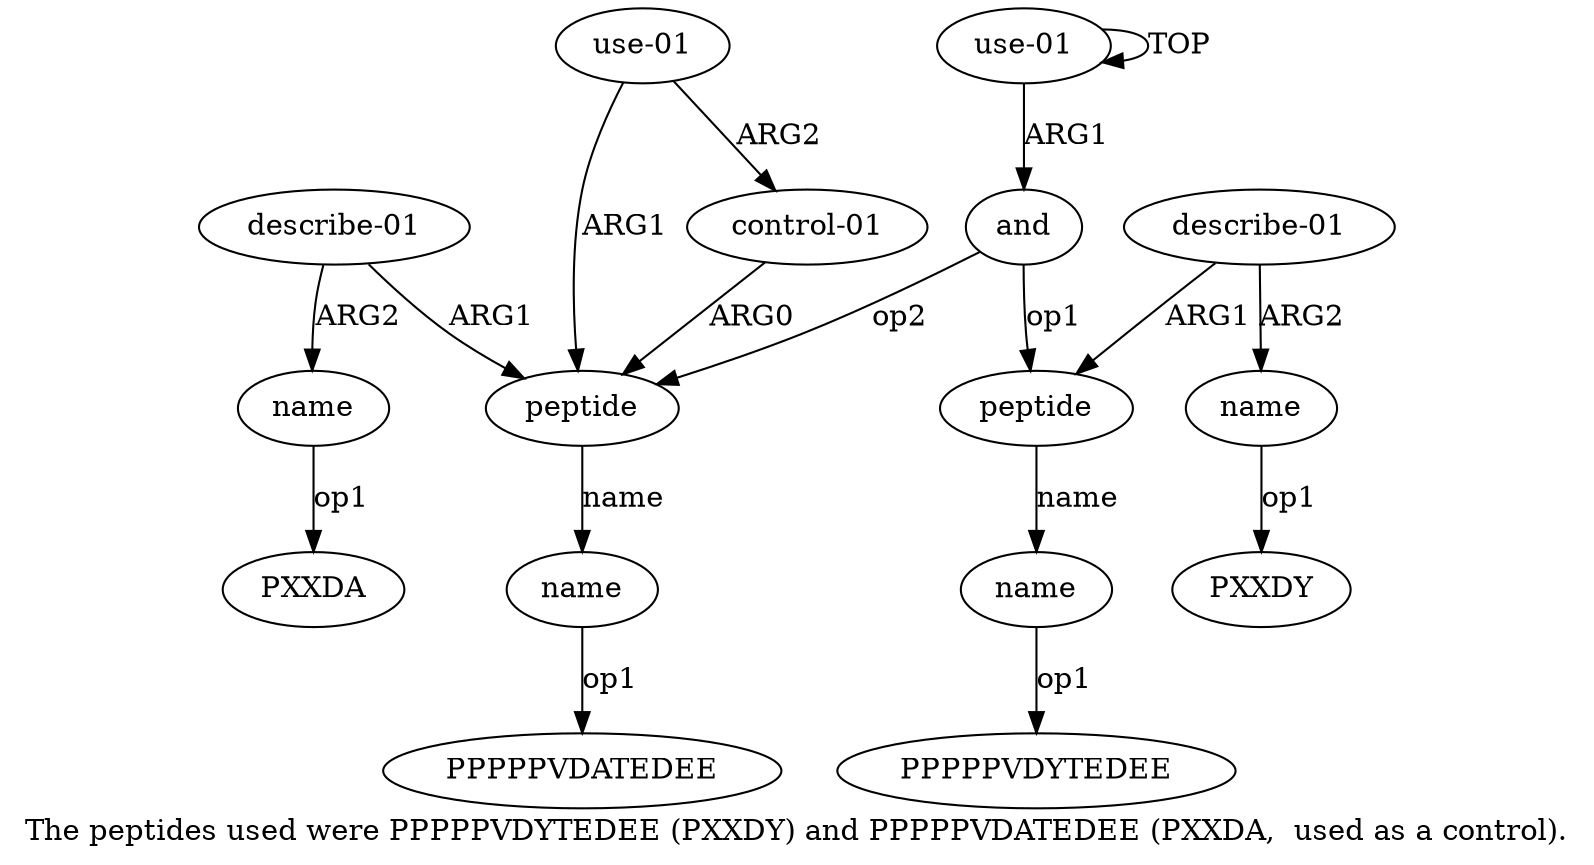 digraph  {
	graph [label="The peptides used were PPPPPVDYTEDEE (PXXDY) and PPPPPVDATEDEE (PXXDA,  used as a control)."];
	node [label="\N"];
	"a3 PPPPPVDYTEDEE"	 [color=black,
		gold_ind=-1,
		gold_label=PPPPPVDYTEDEE,
		label=PPPPPVDYTEDEE,
		test_ind=-1,
		test_label=PPPPPVDYTEDEE];
	"a5 PXXDY"	 [color=black,
		gold_ind=-1,
		gold_label=PXXDY,
		label=PXXDY,
		test_ind=-1,
		test_label=PXXDY];
	a11	 [color=black,
		gold_ind=11,
		gold_label=name,
		label=name,
		test_ind=11,
		test_label=name];
	"a11 PXXDA"	 [color=black,
		gold_ind=-1,
		gold_label=PXXDA,
		label=PXXDA,
		test_ind=-1,
		test_label=PXXDA];
	a11 -> "a11 PXXDA" [key=0,
	color=black,
	gold_label=op1,
	label=op1,
	test_label=op1];
a10 [color=black,
	gold_ind=10,
	gold_label="describe-01",
	label="describe-01",
	test_ind=10,
	test_label="describe-01"];
a10 -> a11 [key=0,
color=black,
gold_label=ARG2,
label=ARG2,
test_label=ARG2];
a6 [color=black,
gold_ind=6,
gold_label=peptide,
label=peptide,
test_ind=6,
test_label=peptide];
a10 -> a6 [key=0,
color=black,
gold_label=ARG1,
label=ARG1,
test_label=ARG1];
"a7 PPPPPVDATEDEE" [color=black,
gold_ind=-1,
gold_label=PPPPPVDATEDEE,
label=PPPPPVDATEDEE,
test_ind=-1,
test_label=PPPPPVDATEDEE];
a1 [color=black,
gold_ind=1,
gold_label=and,
label=and,
test_ind=1,
test_label=and];
a2 [color=black,
gold_ind=2,
gold_label=peptide,
label=peptide,
test_ind=2,
test_label=peptide];
a1 -> a2 [key=0,
color=black,
gold_label=op1,
label=op1,
test_label=op1];
a1 -> a6 [key=0,
color=black,
gold_label=op2,
label=op2,
test_label=op2];
a0 [color=black,
gold_ind=0,
gold_label="use-01",
label="use-01",
test_ind=0,
test_label="use-01"];
a0 -> a1 [key=0,
color=black,
gold_label=ARG1,
label=ARG1,
test_label=ARG1];
a0 -> a0 [key=0,
color=black,
gold_label=TOP,
label=TOP,
test_label=TOP];
a3 [color=black,
gold_ind=3,
gold_label=name,
label=name,
test_ind=3,
test_label=name];
a3 -> "a3 PPPPPVDYTEDEE" [key=0,
color=black,
gold_label=op1,
label=op1,
test_label=op1];
a2 -> a3 [key=0,
color=black,
gold_label=name,
label=name,
test_label=name];
a5 [color=black,
gold_ind=5,
gold_label=name,
label=name,
test_ind=5,
test_label=name];
a5 -> "a5 PXXDY" [key=0,
color=black,
gold_label=op1,
label=op1,
test_label=op1];
a4 [color=black,
gold_ind=4,
gold_label="describe-01",
label="describe-01",
test_ind=4,
test_label="describe-01"];
a4 -> a2 [key=0,
color=black,
gold_label=ARG1,
label=ARG1,
test_label=ARG1];
a4 -> a5 [key=0,
color=black,
gold_label=ARG2,
label=ARG2,
test_label=ARG2];
a7 [color=black,
gold_ind=7,
gold_label=name,
label=name,
test_ind=7,
test_label=name];
a7 -> "a7 PPPPPVDATEDEE" [key=0,
color=black,
gold_label=op1,
label=op1,
test_label=op1];
a6 -> a7 [key=0,
color=black,
gold_label=name,
label=name,
test_label=name];
a9 [color=black,
gold_ind=9,
gold_label="control-01",
label="control-01",
test_ind=9,
test_label="control-01"];
a9 -> a6 [key=0,
color=black,
gold_label=ARG0,
label=ARG0,
test_label=ARG0];
a8 [color=black,
gold_ind=8,
gold_label="use-01",
label="use-01",
test_ind=8,
test_label="use-01"];
a8 -> a6 [key=0,
color=black,
gold_label=ARG1,
label=ARG1,
test_label=ARG1];
a8 -> a9 [key=0,
color=black,
gold_label=ARG2,
label=ARG2,
test_label=ARG2];
}
